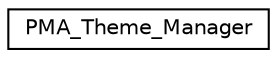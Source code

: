 digraph G
{
  edge [fontname="Helvetica",fontsize="10",labelfontname="Helvetica",labelfontsize="10"];
  node [fontname="Helvetica",fontsize="10",shape=record];
  rankdir="LR";
  Node1 [label="PMA_Theme_Manager",height=0.2,width=0.4,color="black", fillcolor="white", style="filled",URL="$classPMA__Theme__Manager.html"];
}
